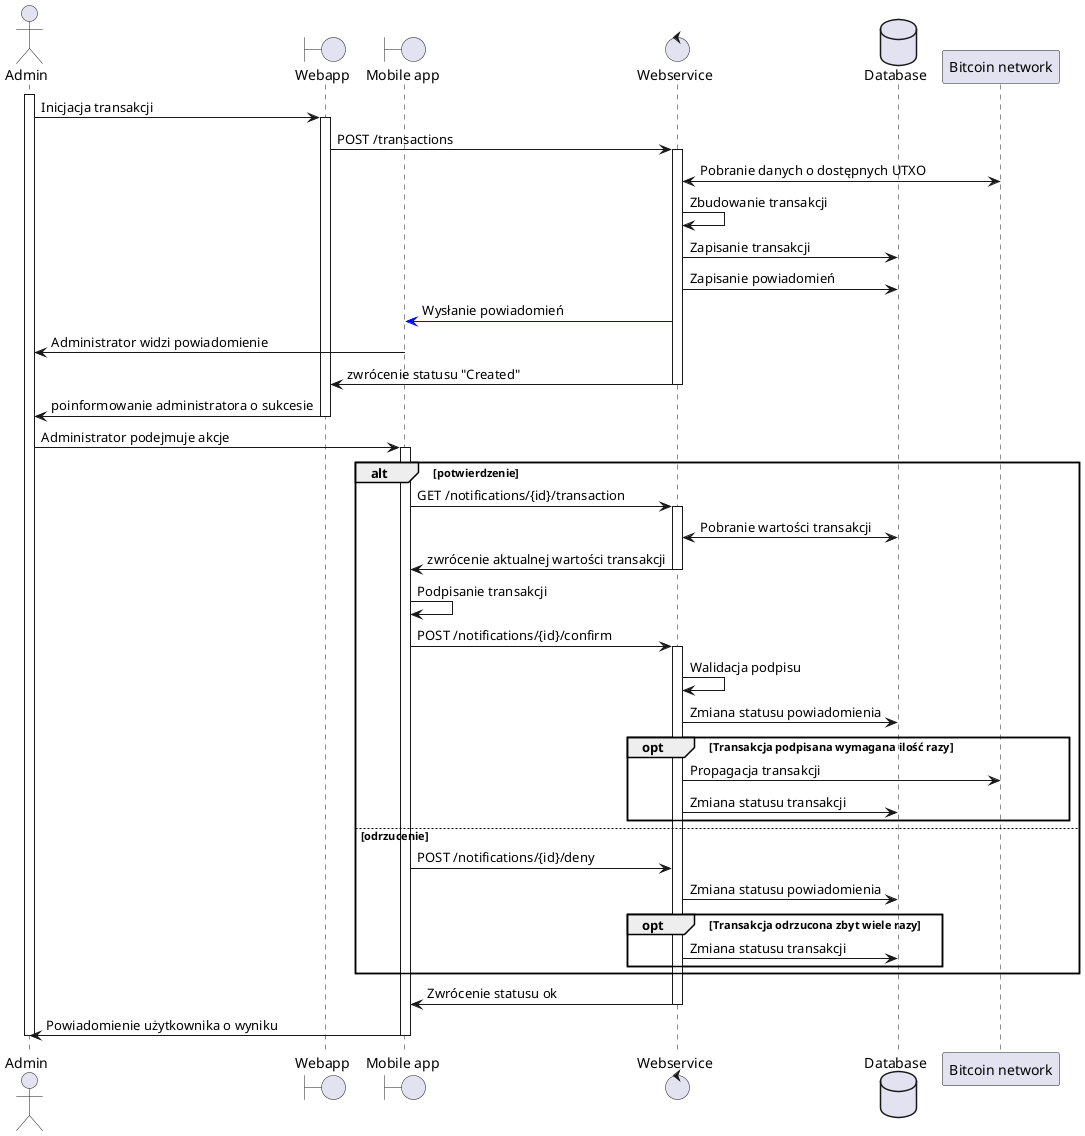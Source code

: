 @startuml
actor Admin
boundary Webapp
boundary "Mobile app" as mapp
control Webservice
database Database
participant "Bitcoin network" as btc

activate Admin
Admin -> Webapp : Inicjacja transakcji
activate Webapp
Webapp -> Webservice : POST /transactions
activate Webservice
Webservice <-> btc : Pobranie danych o dostępnych UTXO
Webservice -> Webservice : Zbudowanie transakcji
Webservice -> Database : Zapisanie transakcji
Webservice -> Database : Zapisanie powiadomień
Webservice [#blue]-> mapp : Wysłanie powiadomień
mapp -> Admin : Administrator widzi powiadomienie
Webservice -> Webapp : zwrócenie statusu "Created"
deactivate Webservice
Webapp -> Admin : poinformowanie administratora o sukcesie
deactivate Webapp
Admin -> mapp : Administrator podejmuje akcje
activate mapp
alt potwierdzenie
    mapp -> Webservice : GET /notifications/{id}/transaction
    activate Webservice
    Webservice <-> Database : Pobranie wartości transakcji
    Webservice -> mapp : zwrócenie aktualnej wartości transakcji
    deactivate Webservice
    mapp -> mapp : Podpisanie transakcji
    mapp -> Webservice : POST /notifications/{id}/confirm
    activate Webservice
    Webservice -> Webservice : Walidacja podpisu
    Webservice -> Database : Zmiana statusu powiadomienia
    opt Transakcja podpisana wymagana ilość razy
        Webservice -> btc : Propagacja transakcji
        Webservice -> Database : Zmiana statusu transakcji
    end
else odrzucenie
    mapp -> Webservice : POST /notifications/{id}/deny
    Webservice -> Database : Zmiana statusu powiadomienia
    opt Transakcja odrzucona zbyt wiele razy
        Webservice -> Database : Zmiana statusu transakcji
    end
end
Webservice -> mapp : Zwrócenie statusu ok
deactivate Webservice
mapp -> Admin : Powiadomienie użytkownika o wyniku
deactivate mapp

deactivate Admin

@enduml
